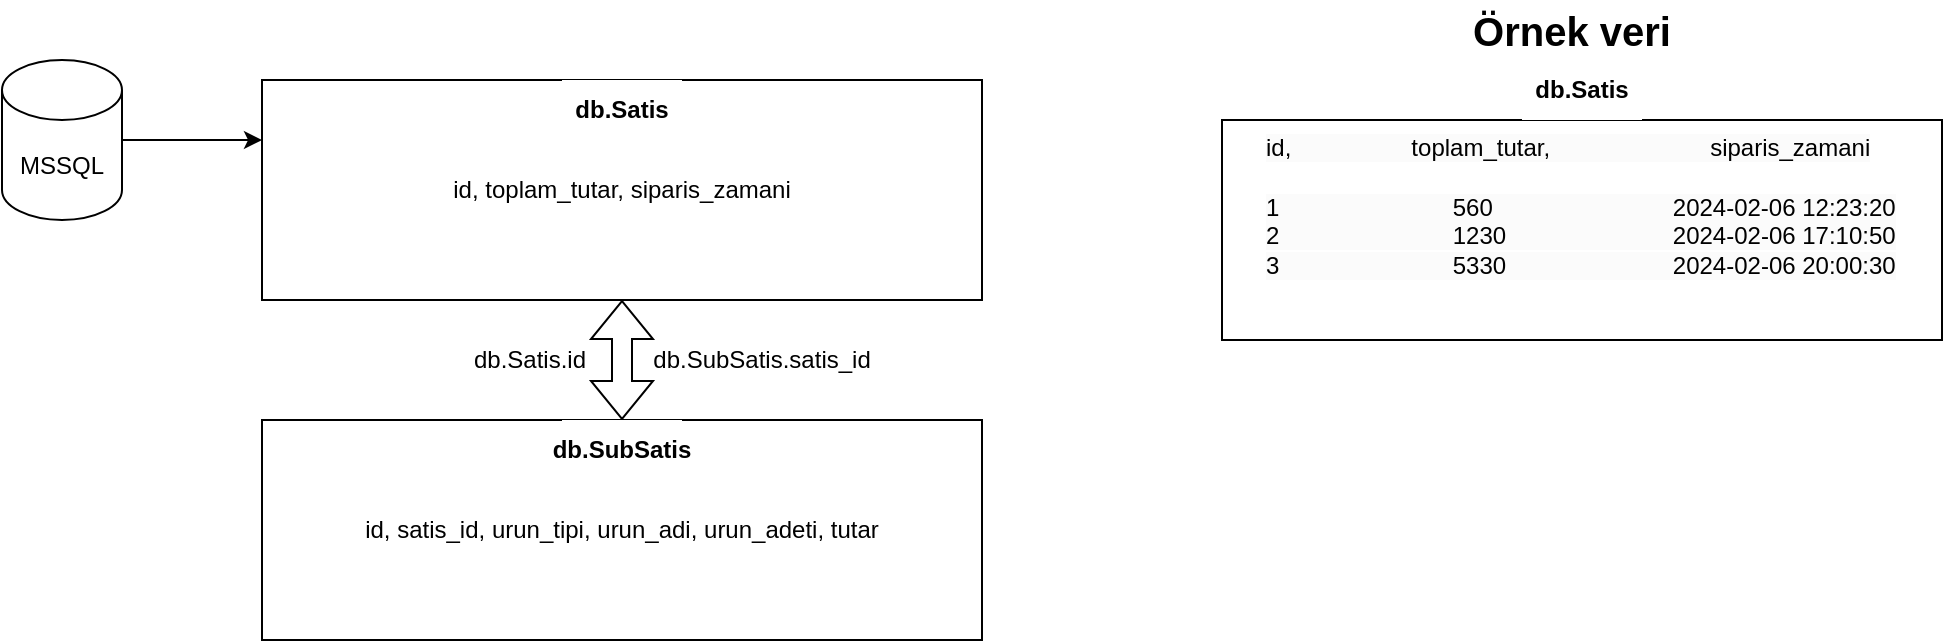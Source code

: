 <mxfile version="23.1.1" type="github">
  <diagram name="Sayfa -1" id="fkjuZwAep9HwXAj_a8_N">
    <mxGraphModel dx="977" dy="501" grid="1" gridSize="10" guides="1" tooltips="1" connect="1" arrows="1" fold="1" page="1" pageScale="1" pageWidth="827" pageHeight="1169" math="0" shadow="0">
      <root>
        <mxCell id="0" />
        <mxCell id="1" parent="0" />
        <mxCell id="Bm2q66M2lrhtxcSUCz6n-7" style="edgeStyle=orthogonalEdgeStyle;rounded=0;orthogonalLoop=1;jettySize=auto;html=1;" edge="1" parent="1" source="Bm2q66M2lrhtxcSUCz6n-1">
          <mxGeometry relative="1" as="geometry">
            <mxPoint x="280" y="150" as="targetPoint" />
          </mxGeometry>
        </mxCell>
        <mxCell id="Bm2q66M2lrhtxcSUCz6n-1" value="MSSQL" style="shape=cylinder3;whiteSpace=wrap;html=1;boundedLbl=1;backgroundOutline=1;size=15;" vertex="1" parent="1">
          <mxGeometry x="150" y="110" width="60" height="80" as="geometry" />
        </mxCell>
        <mxCell id="Bm2q66M2lrhtxcSUCz6n-8" value="id, toplam_tutar, siparis_zamani" style="rounded=0;whiteSpace=wrap;html=1;" vertex="1" parent="1">
          <mxGeometry x="280" y="120" width="360" height="110" as="geometry" />
        </mxCell>
        <mxCell id="Bm2q66M2lrhtxcSUCz6n-10" value="id, satis_id, urun_tipi, urun_adi, urun_adeti, tutar" style="rounded=0;whiteSpace=wrap;html=1;" vertex="1" parent="1">
          <mxGeometry x="280" y="290" width="360" height="110" as="geometry" />
        </mxCell>
        <mxCell id="Bm2q66M2lrhtxcSUCz6n-11" value="db.Satis" style="text;html=1;strokeColor=none;fillColor=default;align=center;verticalAlign=middle;whiteSpace=wrap;rounded=0;fontStyle=1" vertex="1" parent="1">
          <mxGeometry x="430" y="120" width="60" height="30" as="geometry" />
        </mxCell>
        <mxCell id="Bm2q66M2lrhtxcSUCz6n-12" value="" style="shape=flexArrow;endArrow=classic;startArrow=classic;html=1;rounded=0;entryX=0.5;entryY=1;entryDx=0;entryDy=0;" edge="1" parent="1" source="Bm2q66M2lrhtxcSUCz6n-10" target="Bm2q66M2lrhtxcSUCz6n-8">
          <mxGeometry width="100" height="100" relative="1" as="geometry">
            <mxPoint x="470" y="330" as="sourcePoint" />
            <mxPoint x="570" y="230" as="targetPoint" />
          </mxGeometry>
        </mxCell>
        <mxCell id="Bm2q66M2lrhtxcSUCz6n-13" value="db.SubSatis" style="text;html=1;strokeColor=none;fillColor=default;align=center;verticalAlign=middle;whiteSpace=wrap;rounded=0;fontStyle=1" vertex="1" parent="1">
          <mxGeometry x="430" y="290" width="60" height="30" as="geometry" />
        </mxCell>
        <mxCell id="Bm2q66M2lrhtxcSUCz6n-14" value="db.Satis.id" style="text;html=1;strokeColor=none;fillColor=none;align=center;verticalAlign=middle;whiteSpace=wrap;rounded=0;" vertex="1" parent="1">
          <mxGeometry x="384" y="250" width="60" height="20" as="geometry" />
        </mxCell>
        <mxCell id="Bm2q66M2lrhtxcSUCz6n-16" value="db.SubSatis.satis_id" style="text;html=1;strokeColor=none;fillColor=none;align=center;verticalAlign=middle;whiteSpace=wrap;rounded=0;" vertex="1" parent="1">
          <mxGeometry x="500" y="250" width="60" height="20" as="geometry" />
        </mxCell>
        <mxCell id="Bm2q66M2lrhtxcSUCz6n-17" value="&lt;b&gt;&lt;font style=&quot;font-size: 20px;&quot;&gt;Örnek veri&lt;/font&gt;&lt;/b&gt;" style="text;html=1;strokeColor=none;fillColor=none;align=center;verticalAlign=middle;whiteSpace=wrap;rounded=0;" vertex="1" parent="1">
          <mxGeometry x="850" y="80" width="170" height="30" as="geometry" />
        </mxCell>
        <mxCell id="Bm2q66M2lrhtxcSUCz6n-18" value="" style="rounded=0;whiteSpace=wrap;html=1;" vertex="1" parent="1">
          <mxGeometry x="760" y="140" width="360" height="110" as="geometry" />
        </mxCell>
        <mxCell id="Bm2q66M2lrhtxcSUCz6n-19" value="db.Satis" style="text;html=1;strokeColor=none;fillColor=default;align=center;verticalAlign=middle;whiteSpace=wrap;rounded=0;fontStyle=1" vertex="1" parent="1">
          <mxGeometry x="910" y="110" width="60" height="30" as="geometry" />
        </mxCell>
        <mxCell id="Bm2q66M2lrhtxcSUCz6n-20" value="&lt;span style=&quot;color: rgb(0, 0, 0); font-family: Helvetica; font-size: 12px; font-style: normal; font-variant-ligatures: normal; font-variant-caps: normal; font-weight: 400; letter-spacing: normal; orphans: 2; text-align: center; text-indent: 0px; text-transform: none; widows: 2; word-spacing: 0px; -webkit-text-stroke-width: 0px; background-color: rgb(251, 251, 251); text-decoration-thickness: initial; text-decoration-style: initial; text-decoration-color: initial; float: none; display: inline !important;&quot;&gt;id,&amp;nbsp; &amp;nbsp; &amp;nbsp; &amp;nbsp; &amp;nbsp; &amp;nbsp; &amp;nbsp; &amp;nbsp; &amp;nbsp; toplam_tutar,&amp;nbsp; &amp;nbsp; &amp;nbsp; &amp;nbsp; &amp;nbsp; &amp;nbsp; &amp;nbsp; &amp;nbsp; &amp;nbsp; &amp;nbsp; &amp;nbsp; &amp;nbsp; siparis_zamani&lt;/span&gt;" style="text;whiteSpace=wrap;html=1;" vertex="1" parent="1">
          <mxGeometry x="780" y="140" width="340" height="40" as="geometry" />
        </mxCell>
        <mxCell id="Bm2q66M2lrhtxcSUCz6n-21" value="&lt;span style=&quot;color: rgb(0, 0, 0); font-family: Helvetica; font-size: 12px; font-style: normal; font-variant-ligatures: normal; font-variant-caps: normal; font-weight: 400; letter-spacing: normal; orphans: 2; text-align: center; text-indent: 0px; text-transform: none; widows: 2; word-spacing: 0px; -webkit-text-stroke-width: 0px; background-color: rgb(251, 251, 251); text-decoration-thickness: initial; text-decoration-style: initial; text-decoration-color: initial; float: none; display: inline !important;&quot;&gt;1&amp;nbsp; &amp;nbsp; &amp;nbsp; &amp;nbsp; &amp;nbsp; &amp;nbsp; &amp;nbsp; &amp;nbsp; &amp;nbsp; &amp;nbsp; &amp;nbsp; &amp;nbsp; &amp;nbsp; 560&amp;nbsp; &amp;nbsp; &amp;nbsp; &amp;nbsp; &amp;nbsp; &amp;nbsp; &amp;nbsp; &amp;nbsp; &amp;nbsp; &amp;nbsp; &amp;nbsp; &amp;nbsp; &amp;nbsp; &amp;nbsp;2024-02-06 12:23:20&lt;br&gt;2&amp;nbsp; &amp;nbsp; &amp;nbsp; &amp;nbsp; &amp;nbsp; &amp;nbsp; &amp;nbsp; &amp;nbsp; &amp;nbsp; &amp;nbsp; &amp;nbsp; &amp;nbsp; &amp;nbsp; 1230&amp;nbsp; &amp;nbsp; &amp;nbsp; &amp;nbsp; &amp;nbsp; &amp;nbsp; &amp;nbsp; &amp;nbsp; &amp;nbsp; &amp;nbsp; &amp;nbsp; &amp;nbsp; &amp;nbsp;2024-02-06 17:10:50&lt;br&gt;3&amp;nbsp; &amp;nbsp; &amp;nbsp; &amp;nbsp; &amp;nbsp; &amp;nbsp; &amp;nbsp; &amp;nbsp; &amp;nbsp; &amp;nbsp; &amp;nbsp; &amp;nbsp; &amp;nbsp; 5330&amp;nbsp; &amp;nbsp; &amp;nbsp; &amp;nbsp; &amp;nbsp; &amp;nbsp; &amp;nbsp; &amp;nbsp; &amp;nbsp; &amp;nbsp; &amp;nbsp; &amp;nbsp; &amp;nbsp;2024-02-06 20:00:30&lt;br&gt;&lt;/span&gt;" style="text;whiteSpace=wrap;html=1;" vertex="1" parent="1">
          <mxGeometry x="780" y="170" width="340" height="40" as="geometry" />
        </mxCell>
      </root>
    </mxGraphModel>
  </diagram>
</mxfile>
